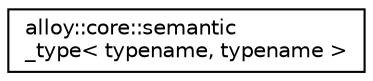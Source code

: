 digraph "Graphical Class Hierarchy"
{
  edge [fontname="Helvetica",fontsize="10",labelfontname="Helvetica",labelfontsize="10"];
  node [fontname="Helvetica",fontsize="10",shape=record];
  rankdir="LR";
  Node1 [label="alloy::core::semantic\l_type\< typename, typename \>",height=0.2,width=0.4,color="black", fillcolor="white", style="filled",URL="$d8/d0b/classalloy_1_1core_1_1semantic__type.html",tooltip="A semantic type used for adding type-safety around underlying types. "];
}
